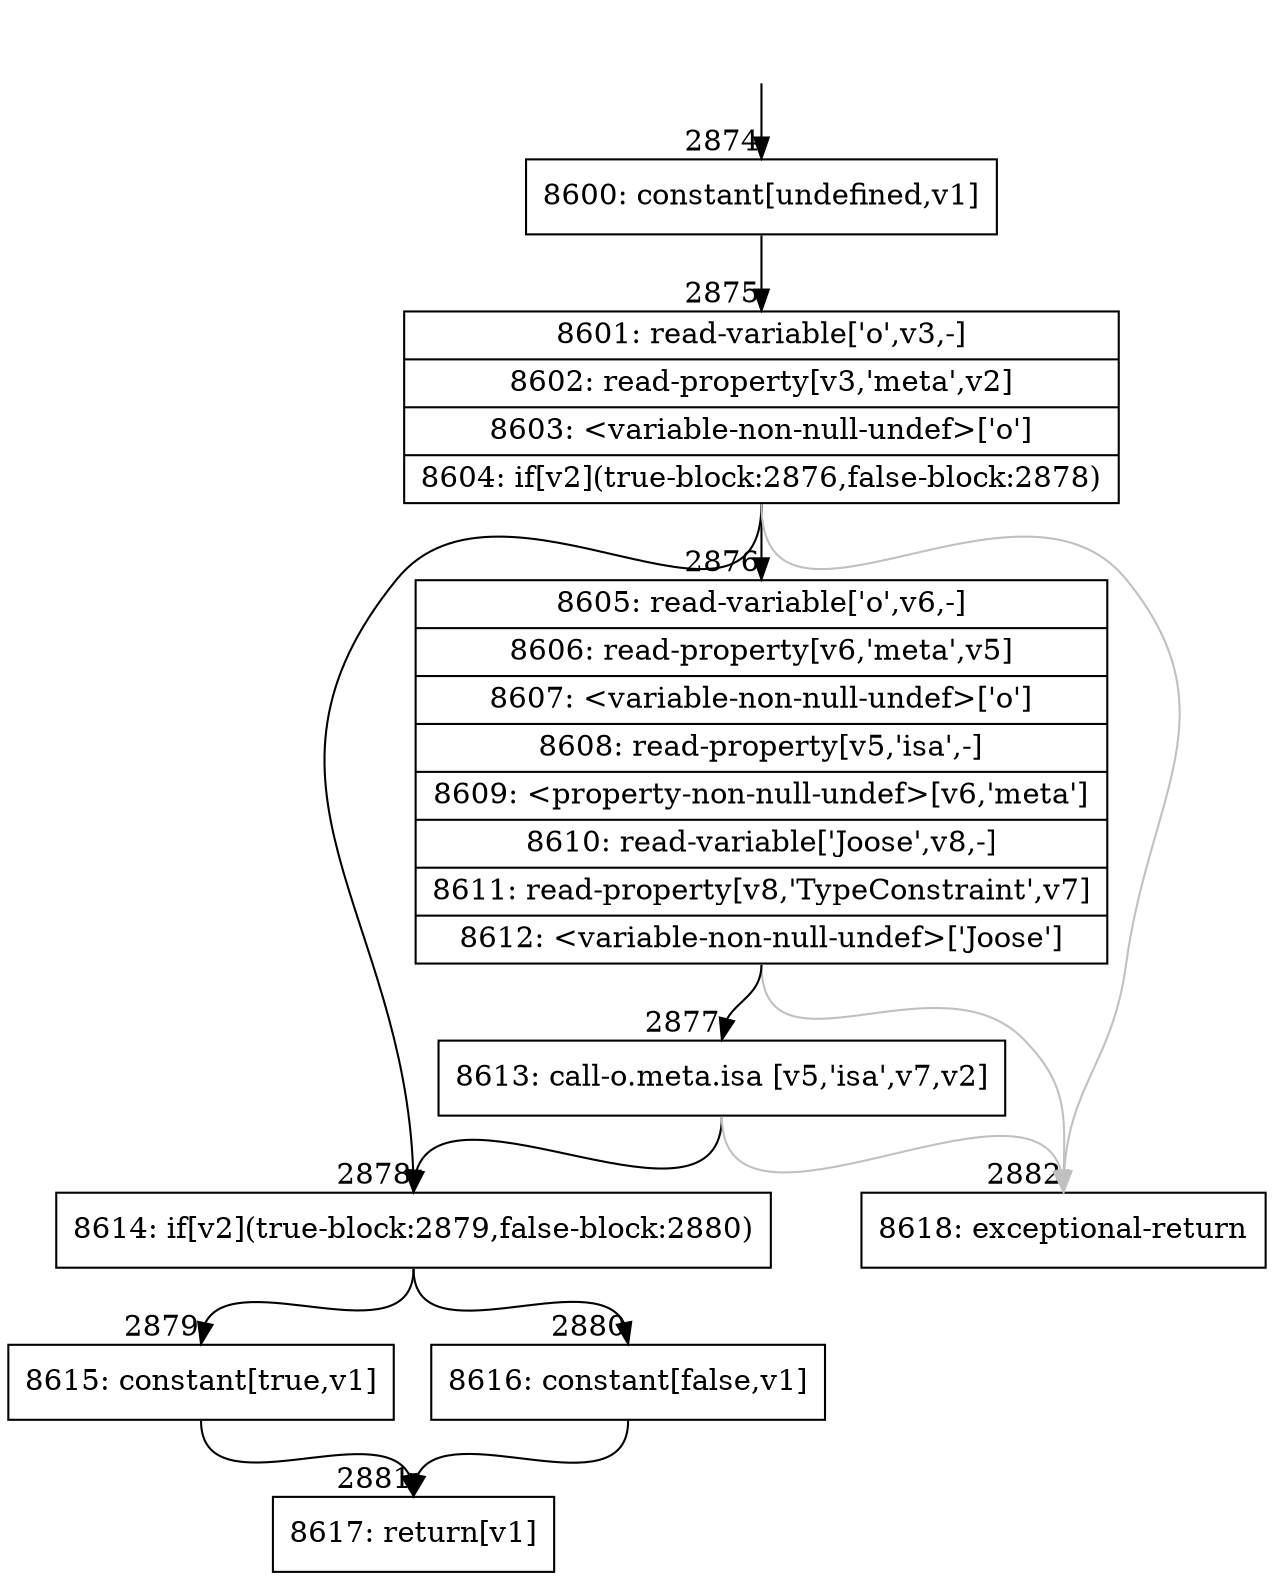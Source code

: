 digraph {
rankdir="TD"
BB_entry312[shape=none,label=""];
BB_entry312 -> BB2874 [tailport=s, headport=n, headlabel="    2874"]
BB2874 [shape=record label="{8600: constant[undefined,v1]}" ] 
BB2874 -> BB2875 [tailport=s, headport=n, headlabel="      2875"]
BB2875 [shape=record label="{8601: read-variable['o',v3,-]|8602: read-property[v3,'meta',v2]|8603: \<variable-non-null-undef\>['o']|8604: if[v2](true-block:2876,false-block:2878)}" ] 
BB2875 -> BB2878 [tailport=s, headport=n, headlabel="      2878"]
BB2875 -> BB2876 [tailport=s, headport=n, headlabel="      2876"]
BB2875 -> BB2882 [tailport=s, headport=n, color=gray, headlabel="      2882"]
BB2876 [shape=record label="{8605: read-variable['o',v6,-]|8606: read-property[v6,'meta',v5]|8607: \<variable-non-null-undef\>['o']|8608: read-property[v5,'isa',-]|8609: \<property-non-null-undef\>[v6,'meta']|8610: read-variable['Joose',v8,-]|8611: read-property[v8,'TypeConstraint',v7]|8612: \<variable-non-null-undef\>['Joose']}" ] 
BB2876 -> BB2877 [tailport=s, headport=n, headlabel="      2877"]
BB2876 -> BB2882 [tailport=s, headport=n, color=gray]
BB2877 [shape=record label="{8613: call-o.meta.isa [v5,'isa',v7,v2]}" ] 
BB2877 -> BB2878 [tailport=s, headport=n]
BB2877 -> BB2882 [tailport=s, headport=n, color=gray]
BB2878 [shape=record label="{8614: if[v2](true-block:2879,false-block:2880)}" ] 
BB2878 -> BB2879 [tailport=s, headport=n, headlabel="      2879"]
BB2878 -> BB2880 [tailport=s, headport=n, headlabel="      2880"]
BB2879 [shape=record label="{8615: constant[true,v1]}" ] 
BB2879 -> BB2881 [tailport=s, headport=n, headlabel="      2881"]
BB2880 [shape=record label="{8616: constant[false,v1]}" ] 
BB2880 -> BB2881 [tailport=s, headport=n]
BB2881 [shape=record label="{8617: return[v1]}" ] 
BB2882 [shape=record label="{8618: exceptional-return}" ] 
//#$~ 3322
}
